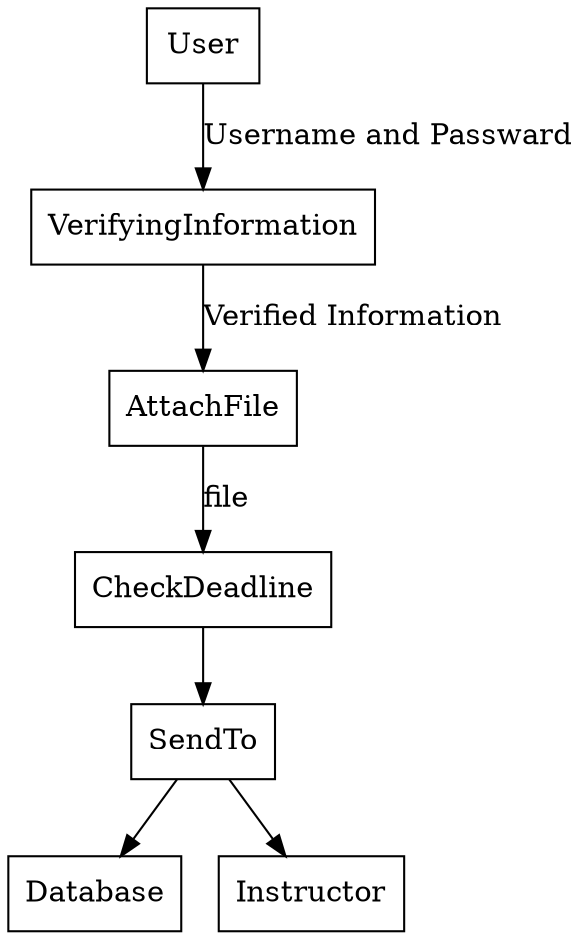 digraph {
     User [shape=box];
     VerifyingInformation [shape=box];
     AttachFile [shape=box];
     CheckDeadline [shape=box];
     SendTo [shape=box];
     Database [shape=box];
     Instructor [shape=box];
	User -> VerifyingInformation [label = "Username and Passward"];
	VerifyingInformation -> AttachFile [label = "Verified Information"];
	AttachFile -> CheckDeadline [label = "file"];
	CheckDeadline -> SendTo
	SendTo -> Database
	SendTo -> Instructor
}
